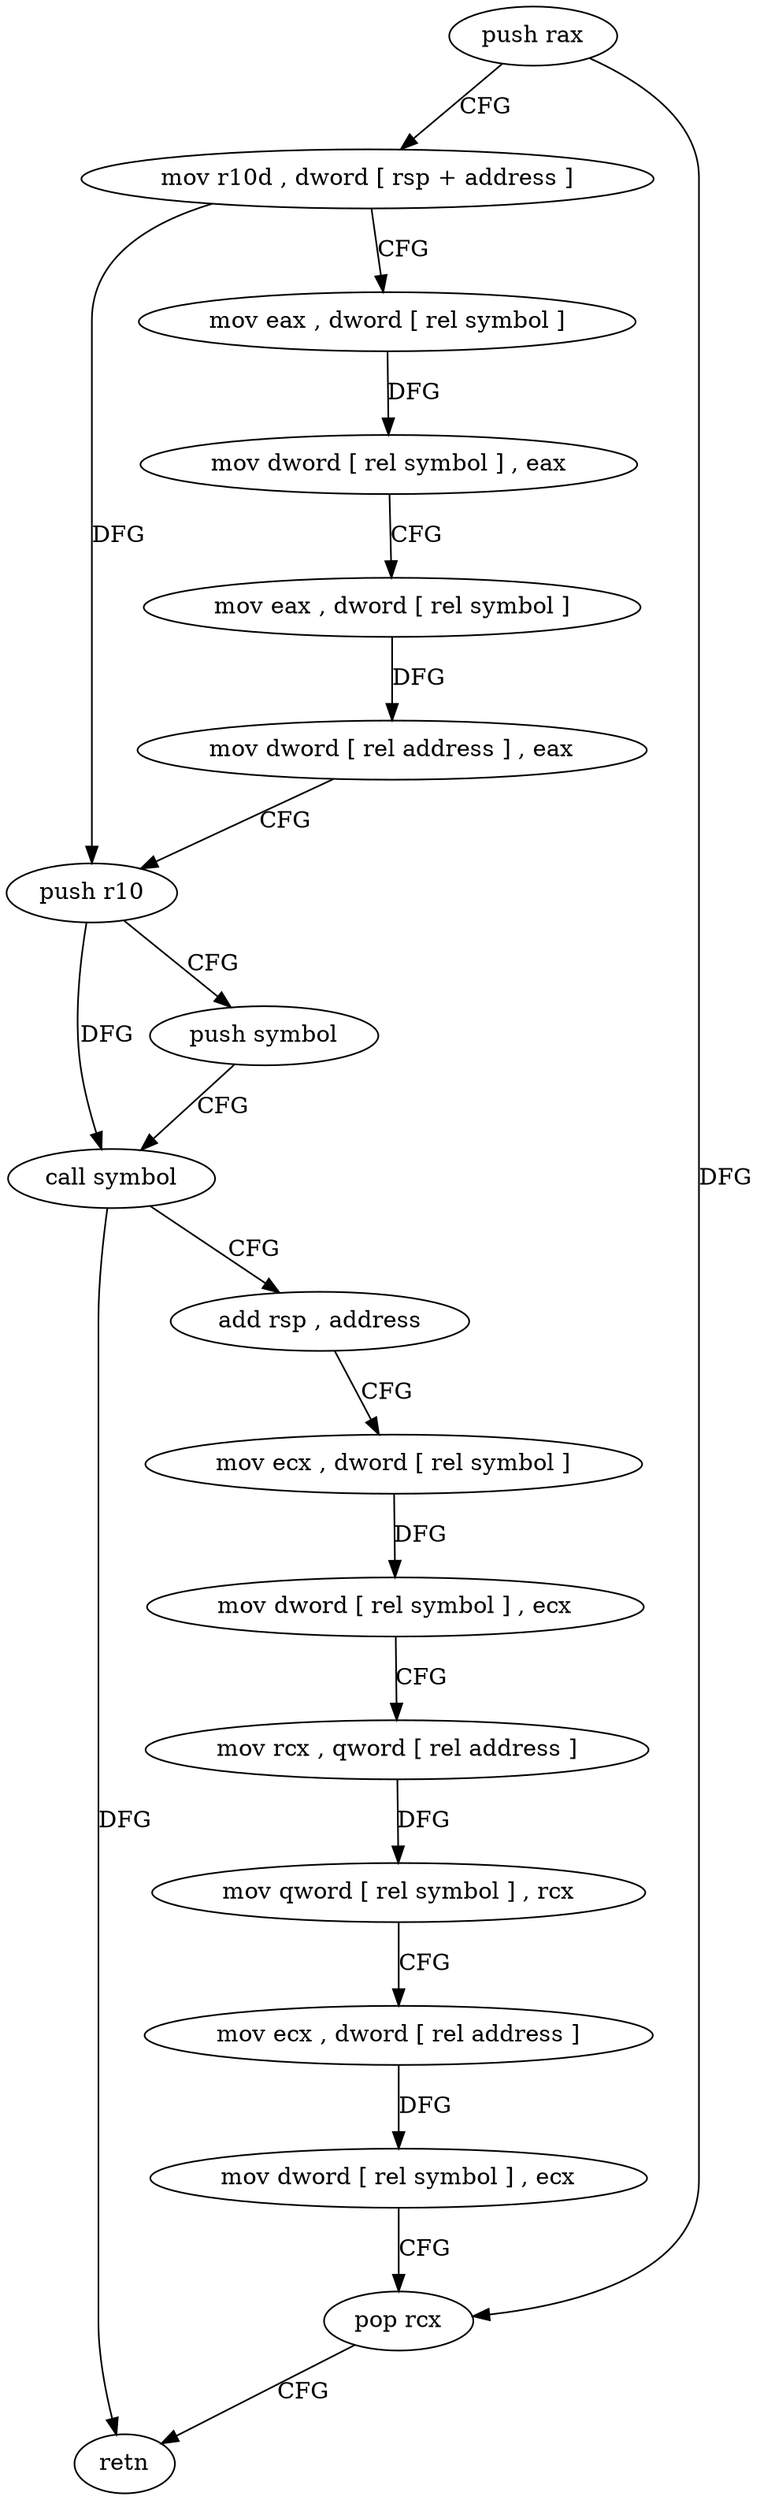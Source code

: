 digraph "func" {
"4209104" [label = "push rax" ]
"4209105" [label = "mov r10d , dword [ rsp + address ]" ]
"4209110" [label = "mov eax , dword [ rel symbol ]" ]
"4209116" [label = "mov dword [ rel symbol ] , eax" ]
"4209122" [label = "mov eax , dword [ rel symbol ]" ]
"4209128" [label = "mov dword [ rel address ] , eax" ]
"4209134" [label = "push r10" ]
"4209136" [label = "push symbol" ]
"4209141" [label = "call symbol" ]
"4209146" [label = "add rsp , address" ]
"4209150" [label = "mov ecx , dword [ rel symbol ]" ]
"4209156" [label = "mov dword [ rel symbol ] , ecx" ]
"4209162" [label = "mov rcx , qword [ rel address ]" ]
"4209169" [label = "mov qword [ rel symbol ] , rcx" ]
"4209176" [label = "mov ecx , dword [ rel address ]" ]
"4209182" [label = "mov dword [ rel symbol ] , ecx" ]
"4209188" [label = "pop rcx" ]
"4209189" [label = "retn" ]
"4209104" -> "4209105" [ label = "CFG" ]
"4209104" -> "4209188" [ label = "DFG" ]
"4209105" -> "4209110" [ label = "CFG" ]
"4209105" -> "4209134" [ label = "DFG" ]
"4209110" -> "4209116" [ label = "DFG" ]
"4209116" -> "4209122" [ label = "CFG" ]
"4209122" -> "4209128" [ label = "DFG" ]
"4209128" -> "4209134" [ label = "CFG" ]
"4209134" -> "4209136" [ label = "CFG" ]
"4209134" -> "4209141" [ label = "DFG" ]
"4209136" -> "4209141" [ label = "CFG" ]
"4209141" -> "4209146" [ label = "CFG" ]
"4209141" -> "4209189" [ label = "DFG" ]
"4209146" -> "4209150" [ label = "CFG" ]
"4209150" -> "4209156" [ label = "DFG" ]
"4209156" -> "4209162" [ label = "CFG" ]
"4209162" -> "4209169" [ label = "DFG" ]
"4209169" -> "4209176" [ label = "CFG" ]
"4209176" -> "4209182" [ label = "DFG" ]
"4209182" -> "4209188" [ label = "CFG" ]
"4209188" -> "4209189" [ label = "CFG" ]
}
